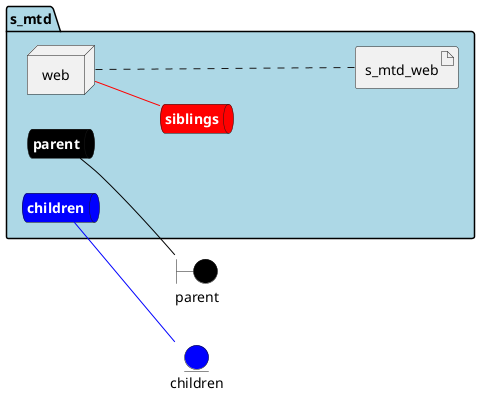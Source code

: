 @startuml

left to right direction


boundary parent #black


entity children #blue




package "s_mtd" #lightblue {
    queue parentnet #black [
            <b><color:white>parent</color></b>
    ]
    
    parentnet -[#black]- parent
    
    queue childrennet #blue [
            <b><color:white>children</color></b>
    ]
    
    childrennet -[#blue]- children
    
    queue siblingsnet #red [
            <b><color:white>siblings</color></b>
    ]
    

node "web" as webService


        artifact "s_mtd_web" as s_mtd_webimage
    
}

webService -[#red]- siblingsnet
webService .... s_mtd_webimage


@enduml

